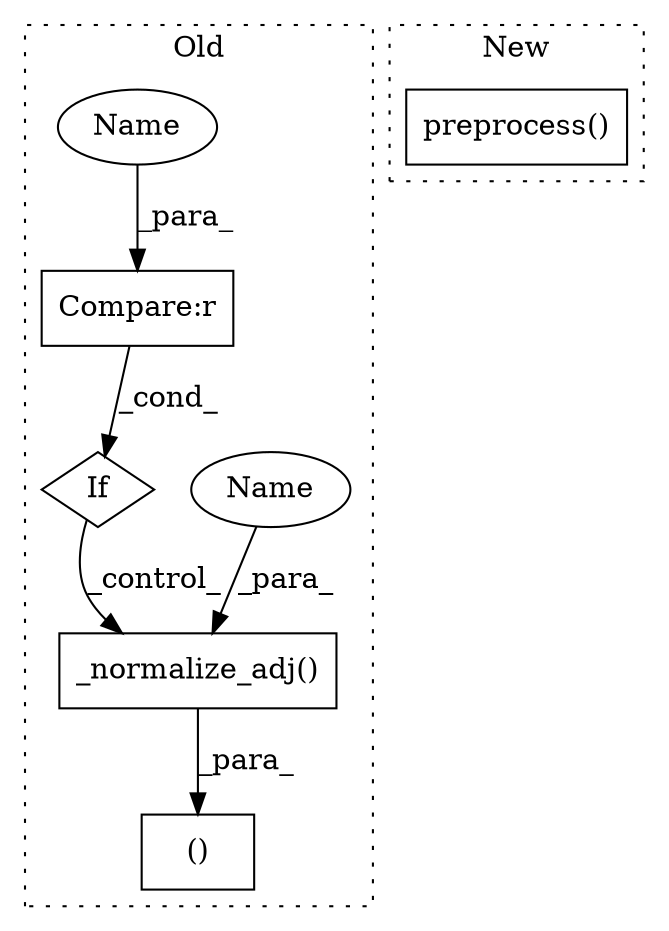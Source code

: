 digraph G {
subgraph cluster0 {
1 [label="()" a="54" s="825" l="10" shape="box"];
3 [label="_normalize_adj()" a="75" s="682,721" l="20,1" shape="box"];
4 [label="If" a="96" s="633" l="3" shape="diamond"];
5 [label="Compare:r" a="40" s="636" l="26" shape="box"];
6 [label="Name" a="87" s="707" l="14" shape="ellipse"];
7 [label="Name" a="87" s="636" l="14" shape="ellipse"];
label = "Old";
style="dotted";
}
subgraph cluster1 {
2 [label="preprocess()" a="75" s="778,807" l="16,1" shape="box"];
label = "New";
style="dotted";
}
3 -> 1 [label="_para_"];
4 -> 3 [label="_control_"];
5 -> 4 [label="_cond_"];
6 -> 3 [label="_para_"];
7 -> 5 [label="_para_"];
}